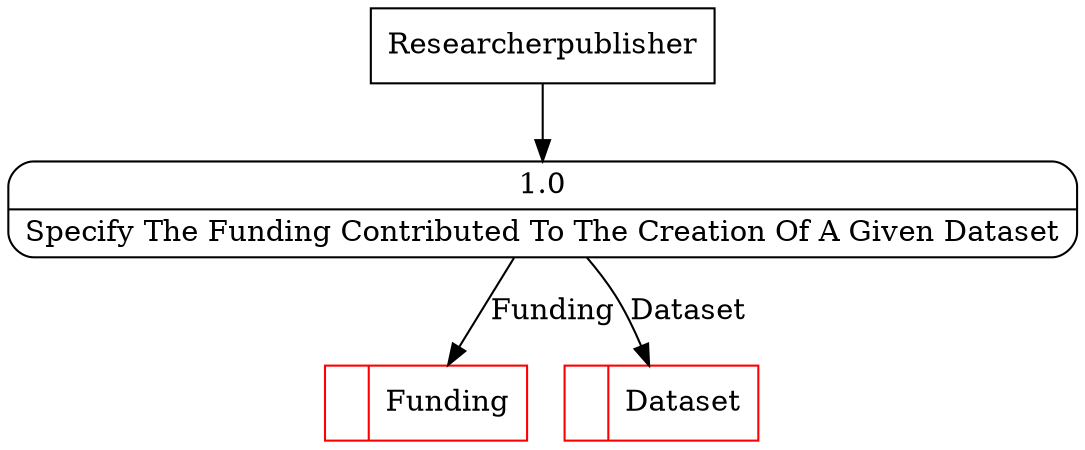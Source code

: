 digraph dfd2{ 
node[shape=record]
200 [label="<f0>  |<f1> Funding " color=red];
201 [label="<f0>  |<f1> Dataset " color=red];
202 [label="Researcherpublisher" shape=box];
203 [label="{<f0> 1.0|<f1> Specify The Funding Contributed To The Creation Of A Given Dataset }" shape=Mrecord];
202 -> 203
203 -> 200 [label="Funding"]
203 -> 201 [label="Dataset"]
}
